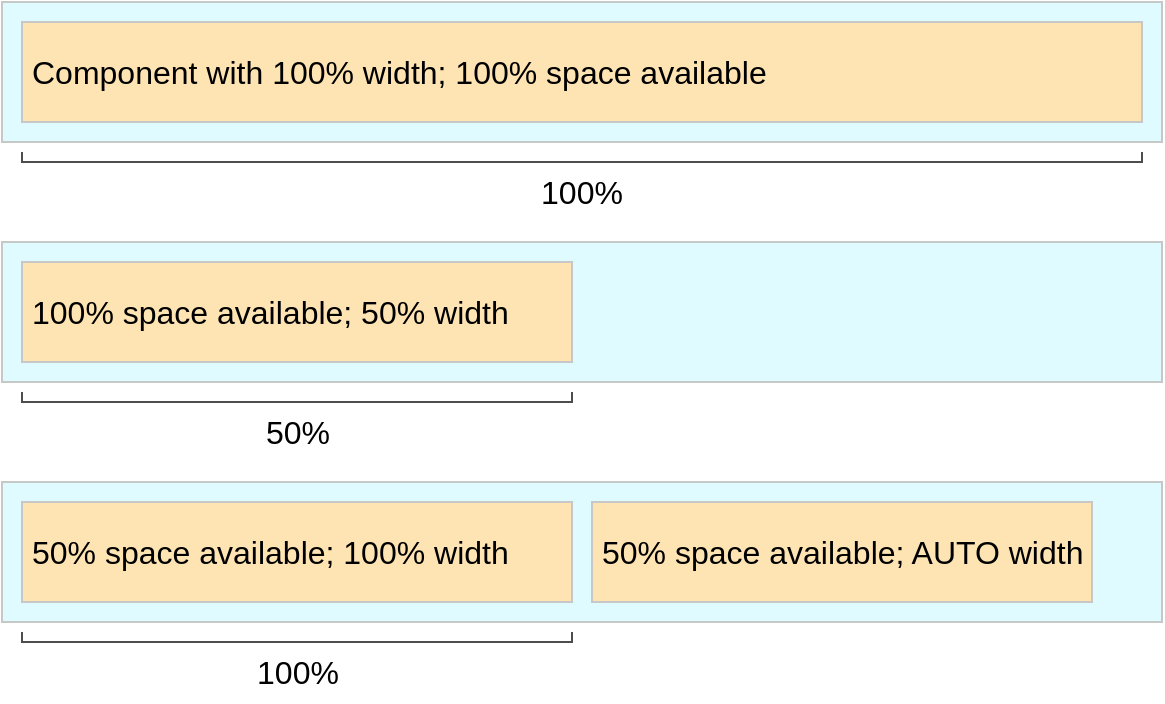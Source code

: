 <mxfile version="15.8.8" type="google"><diagram id="izn32EANzbmR1TDNoQWi" name="Page-1"><mxGraphModel dx="1422" dy="780" grid="1" gridSize="10" guides="1" tooltips="1" connect="1" arrows="1" fold="1" page="1" pageScale="1" pageWidth="850" pageHeight="1100" math="0" shadow="0"><root><mxCell id="0"/><mxCell id="1" parent="0"/><mxCell id="4ItUwgLLxX711amkbXPk-1" value="" style="rounded=0;whiteSpace=wrap;html=1;fillColor=#DFFBFF;strokeColor=#C7C7C7;" vertex="1" parent="1"><mxGeometry x="10" y="10" width="580" height="70" as="geometry"/></mxCell><mxCell id="4ItUwgLLxX711amkbXPk-2" value="Component with 100% width; 100% space available" style="rounded=0;whiteSpace=wrap;html=1;strokeColor=#C7C7C7;fillColor=#FFE4B3;glass=0;shadow=0;sketch=0;fontSize=16;align=left;spacingLeft=3;" vertex="1" parent="1"><mxGeometry x="20" y="20" width="560" height="50" as="geometry"/></mxCell><mxCell id="4ItUwgLLxX711amkbXPk-3" value="" style="strokeWidth=1;html=1;shadow=0;dashed=0;shape=mxgraph.android.textfield;align=center;strokeColor=#4D4D4D;pointerEvents=1;rounded=0;glass=0;sketch=0;fontSize=20;fillColor=#FFE4B3;" vertex="1" parent="1"><mxGeometry x="20" y="60" width="560" height="30" as="geometry"/></mxCell><mxCell id="4ItUwgLLxX711amkbXPk-4" value="100%" style="text;html=1;strokeColor=none;fillColor=none;align=center;verticalAlign=middle;whiteSpace=wrap;rounded=0;shadow=0;glass=0;sketch=0;fontSize=16;" vertex="1" parent="1"><mxGeometry x="270" y="90" width="60" height="30" as="geometry"/></mxCell><mxCell id="4ItUwgLLxX711amkbXPk-5" value="" style="rounded=0;whiteSpace=wrap;html=1;fillColor=#DFFBFF;strokeColor=#C7C7C7;" vertex="1" parent="1"><mxGeometry x="10" y="130" width="580" height="70" as="geometry"/></mxCell><mxCell id="4ItUwgLLxX711amkbXPk-6" value="100% space available; 50% width" style="rounded=0;whiteSpace=wrap;html=1;strokeColor=#C7C7C7;fillColor=#FFE4B3;glass=0;shadow=0;sketch=0;fontSize=16;align=left;spacingLeft=3;" vertex="1" parent="1"><mxGeometry x="20" y="140" width="275" height="50" as="geometry"/></mxCell><mxCell id="4ItUwgLLxX711amkbXPk-7" value="" style="strokeWidth=1;html=1;shadow=0;dashed=0;shape=mxgraph.android.textfield;align=center;strokeColor=#4D4D4D;pointerEvents=1;rounded=0;glass=0;sketch=0;fontSize=20;fillColor=#FFE4B3;" vertex="1" parent="1"><mxGeometry x="20" y="180" width="275" height="30" as="geometry"/></mxCell><mxCell id="4ItUwgLLxX711amkbXPk-8" value="50%" style="text;html=1;strokeColor=none;fillColor=none;align=center;verticalAlign=middle;whiteSpace=wrap;rounded=0;shadow=0;glass=0;sketch=0;fontSize=16;" vertex="1" parent="1"><mxGeometry x="127.5" y="210" width="60" height="30" as="geometry"/></mxCell><mxCell id="4ItUwgLLxX711amkbXPk-9" value="" style="rounded=0;whiteSpace=wrap;html=1;fillColor=#DFFBFF;strokeColor=#C7C7C7;" vertex="1" parent="1"><mxGeometry x="10" y="250" width="580" height="70" as="geometry"/></mxCell><mxCell id="4ItUwgLLxX711amkbXPk-10" value="50% space available; 100% width" style="rounded=0;whiteSpace=wrap;html=1;strokeColor=#C7C7C7;fillColor=#FFE4B3;glass=0;shadow=0;sketch=0;fontSize=16;align=left;spacingLeft=3;" vertex="1" parent="1"><mxGeometry x="20" y="260" width="275" height="50" as="geometry"/></mxCell><mxCell id="4ItUwgLLxX711amkbXPk-11" value="" style="strokeWidth=1;html=1;shadow=0;dashed=0;shape=mxgraph.android.textfield;align=center;strokeColor=#4D4D4D;pointerEvents=1;rounded=0;glass=0;sketch=0;fontSize=20;fillColor=#FFE4B3;" vertex="1" parent="1"><mxGeometry x="20" y="300" width="275" height="30" as="geometry"/></mxCell><mxCell id="4ItUwgLLxX711amkbXPk-12" value="100%" style="text;html=1;strokeColor=none;fillColor=none;align=center;verticalAlign=middle;whiteSpace=wrap;rounded=0;shadow=0;glass=0;sketch=0;fontSize=16;" vertex="1" parent="1"><mxGeometry x="127.5" y="330" width="60" height="30" as="geometry"/></mxCell><mxCell id="4ItUwgLLxX711amkbXPk-13" value="50% space available; AUTO width" style="rounded=0;whiteSpace=wrap;html=1;strokeColor=#C7C7C7;fillColor=#FFE4B3;glass=0;shadow=0;sketch=0;fontSize=16;align=left;spacingLeft=3;" vertex="1" parent="1"><mxGeometry x="305" y="260" width="250" height="50" as="geometry"/></mxCell></root></mxGraphModel></diagram></mxfile>